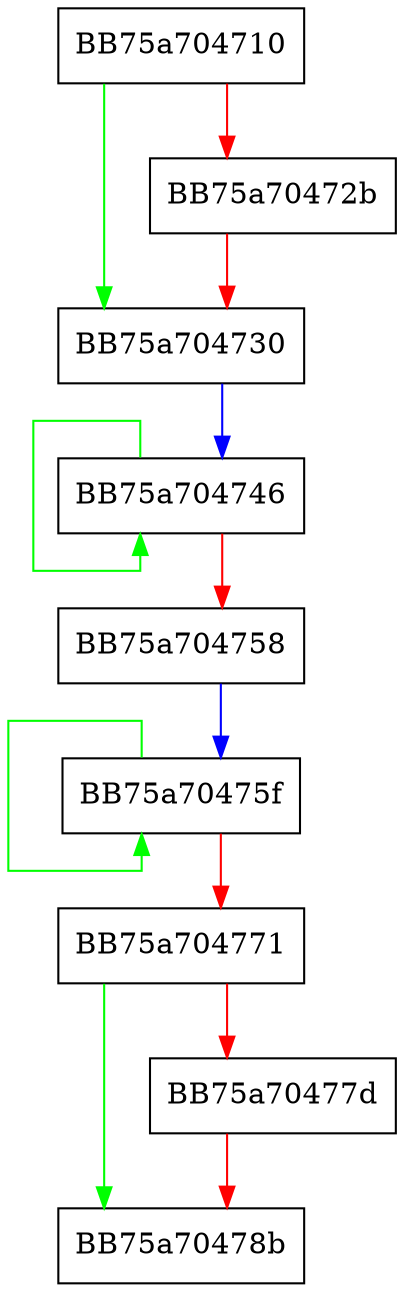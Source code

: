 digraph pattsearch_internal_cleanup {
  node [shape="box"];
  graph [splines=ortho];
  BB75a704710 -> BB75a704730 [color="green"];
  BB75a704710 -> BB75a70472b [color="red"];
  BB75a70472b -> BB75a704730 [color="red"];
  BB75a704730 -> BB75a704746 [color="blue"];
  BB75a704746 -> BB75a704746 [color="green"];
  BB75a704746 -> BB75a704758 [color="red"];
  BB75a704758 -> BB75a70475f [color="blue"];
  BB75a70475f -> BB75a70475f [color="green"];
  BB75a70475f -> BB75a704771 [color="red"];
  BB75a704771 -> BB75a70478b [color="green"];
  BB75a704771 -> BB75a70477d [color="red"];
  BB75a70477d -> BB75a70478b [color="red"];
}
